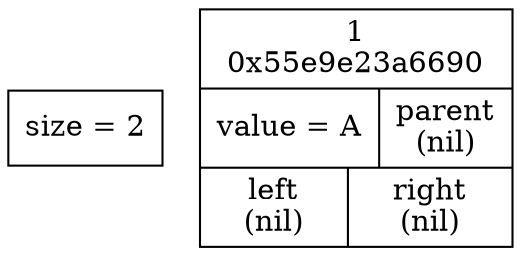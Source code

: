 digraph Tree
{
rankdir=TB
		node [ shape = "box", color = "black" ]
		edge [ color = "black" ]

	size [ label ="size = 2" ]

subgraph clust_1{
randir = HR;
	elem_1 [ shape = "record", label = "{ <pointer> 1\n0x55e9e23a6690|  { value = A\n  | <parent> parent\n(nil) } | { <left> left\n(nil) | <right> right\n(nil) } }"]}

}